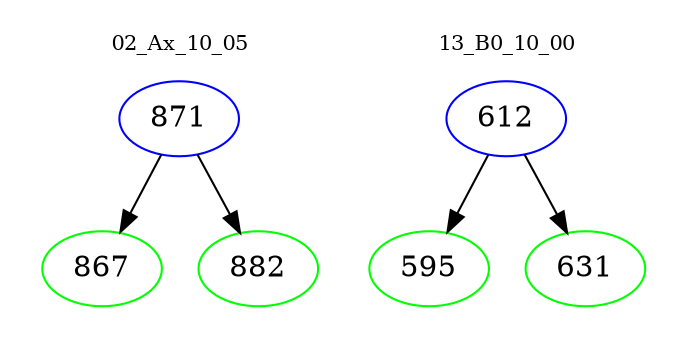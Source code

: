 digraph{
subgraph cluster_0 {
color = white
label = "02_Ax_10_05";
fontsize=10;
T0_871 [label="871", color="blue"]
T0_871 -> T0_867 [color="black"]
T0_867 [label="867", color="green"]
T0_871 -> T0_882 [color="black"]
T0_882 [label="882", color="green"]
}
subgraph cluster_1 {
color = white
label = "13_B0_10_00";
fontsize=10;
T1_612 [label="612", color="blue"]
T1_612 -> T1_595 [color="black"]
T1_595 [label="595", color="green"]
T1_612 -> T1_631 [color="black"]
T1_631 [label="631", color="green"]
}
}
